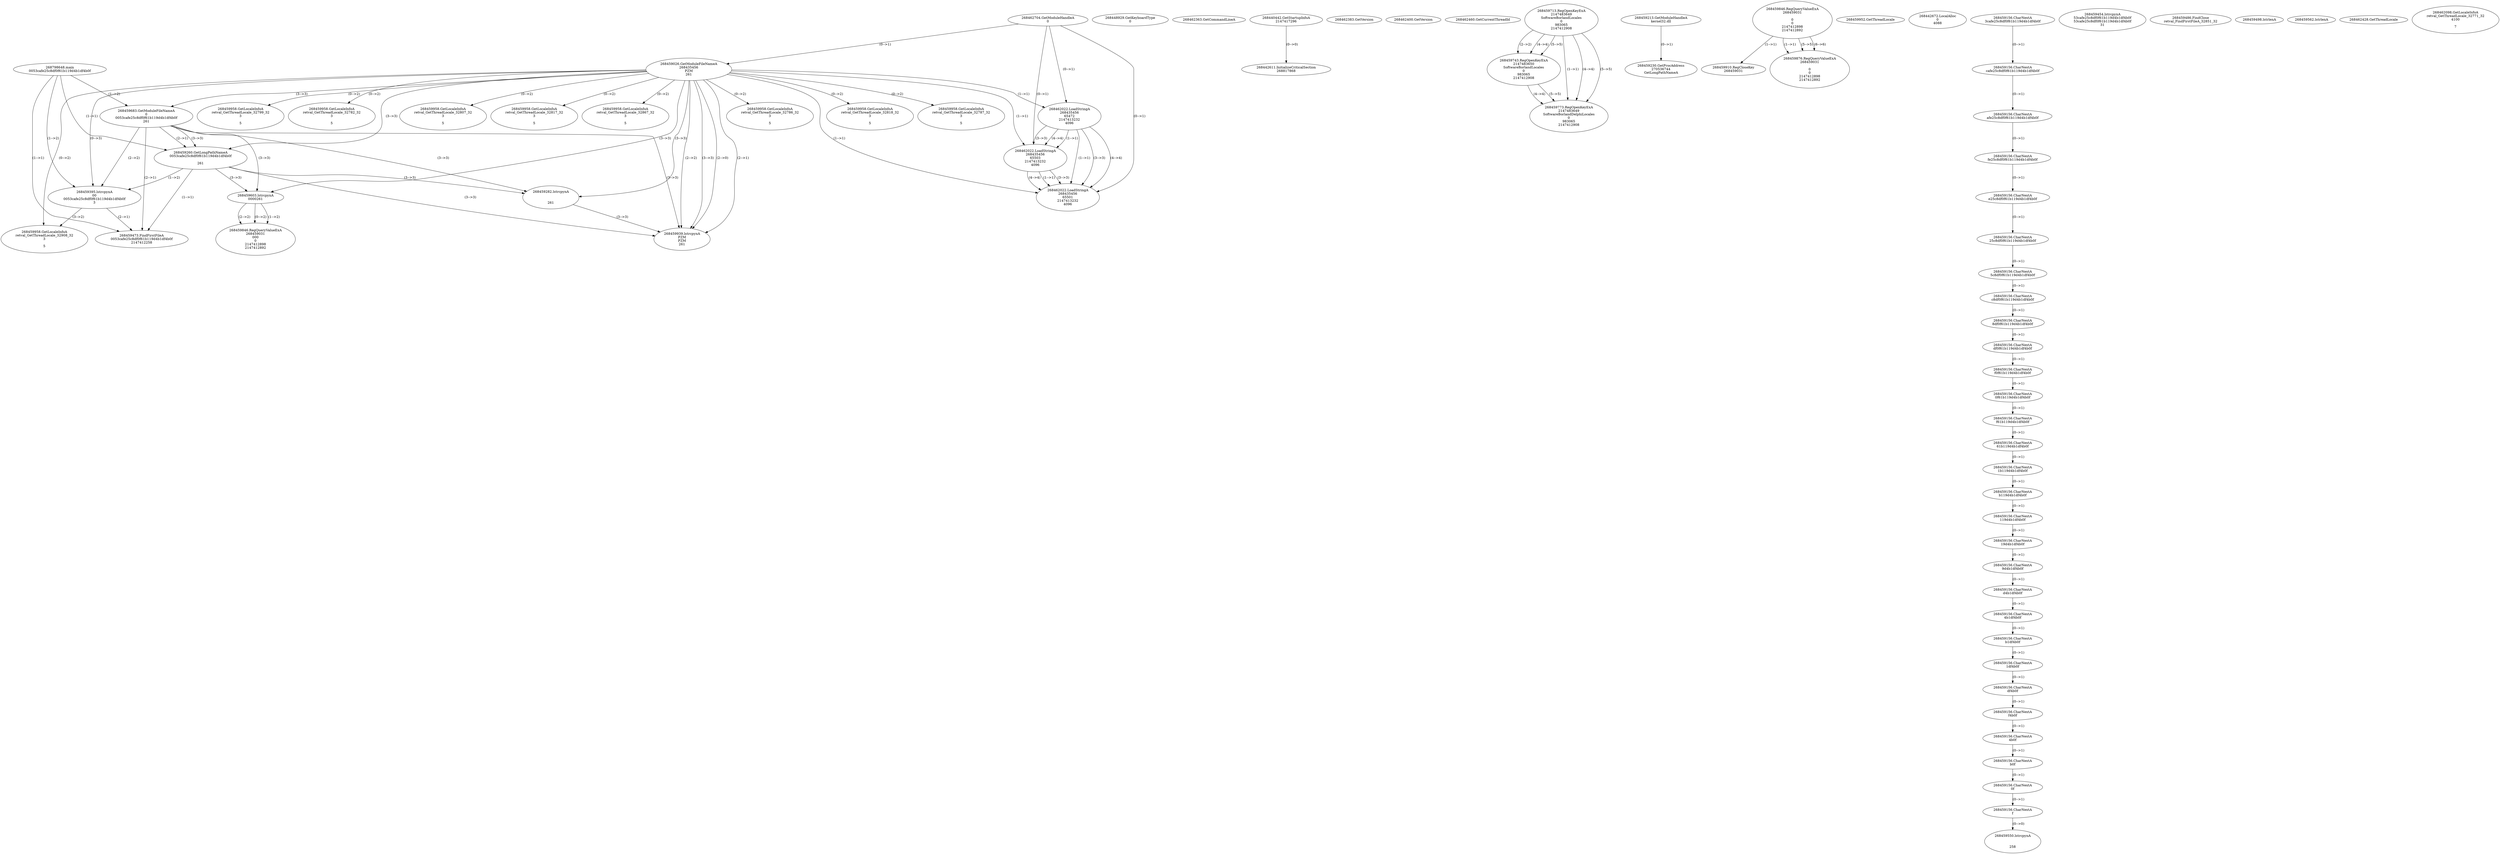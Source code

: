 // Global SCDG with merge call
digraph {
	0 [label="268798648.main
0053cafe25c8df0f61b119d4b1df4b0f"]
	1 [label="268462704.GetModuleHandleA
0"]
	2 [label="268448929.GetKeyboardType
0"]
	3 [label="268462363.GetCommandLineA
"]
	4 [label="268440442.GetStartupInfoA
2147417296"]
	5 [label="268462383.GetVersion
"]
	6 [label="268462400.GetVersion
"]
	7 [label="268462460.GetCurrentThreadId
"]
	8 [label="268459026.GetModuleFileNameA
268435456
PZM
261"]
	1 -> 8 [label="(0-->1)"]
	9 [label="268459683.GetModuleFileNameA
0
0053cafe25c8df0f61b119d4b1df4b0f
261"]
	0 -> 9 [label="(1-->2)"]
	8 -> 9 [label="(3-->3)"]
	10 [label="268459713.RegOpenKeyExA
2147483649
Software\Borland\Locales
0
983065
2147412908"]
	11 [label="268459213.GetModuleHandleA
kernel32.dll"]
	12 [label="268459230.GetProcAddress
270536744
GetLongPathNameA"]
	11 -> 12 [label="(0-->1)"]
	13 [label="268459260.GetLongPathNameA
0053cafe25c8df0f61b119d4b1df4b0f

261"]
	0 -> 13 [label="(1-->1)"]
	9 -> 13 [label="(2-->1)"]
	8 -> 13 [label="(3-->3)"]
	9 -> 13 [label="(3-->3)"]
	14 [label="268459282.lstrcpynA


261"]
	8 -> 14 [label="(3-->3)"]
	9 -> 14 [label="(3-->3)"]
	13 -> 14 [label="(3-->3)"]
	15 [label="268459846.RegQueryValueExA
268459031

0
0
2147412898
2147412892"]
	16 [label="268459910.RegCloseKey
268459031"]
	15 -> 16 [label="(1-->1)"]
	17 [label="268459939.lstrcpynA
PZM
PZM
261"]
	8 -> 17 [label="(2-->1)"]
	8 -> 17 [label="(2-->2)"]
	8 -> 17 [label="(3-->3)"]
	9 -> 17 [label="(3-->3)"]
	13 -> 17 [label="(3-->3)"]
	14 -> 17 [label="(3-->3)"]
	8 -> 17 [label="(2-->0)"]
	18 [label="268459952.GetThreadLocale
"]
	19 [label="268459958.GetLocaleInfoA
retval_GetThreadLocale_32786_32
3

5"]
	8 -> 19 [label="(0-->2)"]
	20 [label="268462022.LoadStringA
268435456
65472
2147413232
4096"]
	1 -> 20 [label="(0-->1)"]
	8 -> 20 [label="(1-->1)"]
	21 [label="268442611.InitializeCriticalSection
268817868"]
	4 -> 21 [label="(0-->0)"]
	22 [label="268442672.LocalAlloc
0
4088"]
	23 [label="268459743.RegOpenKeyExA
2147483650
Software\Borland\Locales
0
983065
2147412908"]
	10 -> 23 [label="(2-->2)"]
	10 -> 23 [label="(4-->4)"]
	10 -> 23 [label="(5-->5)"]
	24 [label="268459876.RegQueryValueExA
268459031

0
0
2147412898
2147412892"]
	15 -> 24 [label="(1-->1)"]
	15 -> 24 [label="(5-->5)"]
	15 -> 24 [label="(6-->6)"]
	25 [label="268459958.GetLocaleInfoA
retval_GetThreadLocale_32818_32
3

5"]
	8 -> 25 [label="(0-->2)"]
	26 [label="268459958.GetLocaleInfoA
retval_GetThreadLocale_32787_32
3

5"]
	8 -> 26 [label="(0-->2)"]
	27 [label="268462022.LoadStringA
268435456
65503
2147413232
4096"]
	1 -> 27 [label="(0-->1)"]
	8 -> 27 [label="(1-->1)"]
	20 -> 27 [label="(1-->1)"]
	20 -> 27 [label="(3-->3)"]
	20 -> 27 [label="(4-->4)"]
	28 [label="268459395.lstrcpynA
00
0053cafe25c8df0f61b119d4b1df4b0f
3"]
	0 -> 28 [label="(1-->2)"]
	9 -> 28 [label="(2-->2)"]
	13 -> 28 [label="(1-->2)"]
	8 -> 28 [label="(0-->3)"]
	29 [label="268459156.CharNextA
3cafe25c8df0f61b119d4b1df4b0f"]
	30 [label="268459156.CharNextA
cafe25c8df0f61b119d4b1df4b0f"]
	29 -> 30 [label="(0-->1)"]
	31 [label="268459156.CharNextA
afe25c8df0f61b119d4b1df4b0f"]
	30 -> 31 [label="(0-->1)"]
	32 [label="268459156.CharNextA
fe25c8df0f61b119d4b1df4b0f"]
	31 -> 32 [label="(0-->1)"]
	33 [label="268459156.CharNextA
e25c8df0f61b119d4b1df4b0f"]
	32 -> 33 [label="(0-->1)"]
	34 [label="268459156.CharNextA
25c8df0f61b119d4b1df4b0f"]
	33 -> 34 [label="(0-->1)"]
	35 [label="268459156.CharNextA
5c8df0f61b119d4b1df4b0f"]
	34 -> 35 [label="(0-->1)"]
	36 [label="268459156.CharNextA
c8df0f61b119d4b1df4b0f"]
	35 -> 36 [label="(0-->1)"]
	37 [label="268459156.CharNextA
8df0f61b119d4b1df4b0f"]
	36 -> 37 [label="(0-->1)"]
	38 [label="268459156.CharNextA
df0f61b119d4b1df4b0f"]
	37 -> 38 [label="(0-->1)"]
	39 [label="268459156.CharNextA
f0f61b119d4b1df4b0f"]
	38 -> 39 [label="(0-->1)"]
	40 [label="268459156.CharNextA
0f61b119d4b1df4b0f"]
	39 -> 40 [label="(0-->1)"]
	41 [label="268459156.CharNextA
f61b119d4b1df4b0f"]
	40 -> 41 [label="(0-->1)"]
	42 [label="268459156.CharNextA
61b119d4b1df4b0f"]
	41 -> 42 [label="(0-->1)"]
	43 [label="268459156.CharNextA
1b119d4b1df4b0f"]
	42 -> 43 [label="(0-->1)"]
	44 [label="268459156.CharNextA
b119d4b1df4b0f"]
	43 -> 44 [label="(0-->1)"]
	45 [label="268459156.CharNextA
119d4b1df4b0f"]
	44 -> 45 [label="(0-->1)"]
	46 [label="268459156.CharNextA
19d4b1df4b0f"]
	45 -> 46 [label="(0-->1)"]
	47 [label="268459156.CharNextA
9d4b1df4b0f"]
	46 -> 47 [label="(0-->1)"]
	48 [label="268459156.CharNextA
d4b1df4b0f"]
	47 -> 48 [label="(0-->1)"]
	49 [label="268459156.CharNextA
4b1df4b0f"]
	48 -> 49 [label="(0-->1)"]
	50 [label="268459156.CharNextA
b1df4b0f"]
	49 -> 50 [label="(0-->1)"]
	51 [label="268459156.CharNextA
1df4b0f"]
	50 -> 51 [label="(0-->1)"]
	52 [label="268459156.CharNextA
df4b0f"]
	51 -> 52 [label="(0-->1)"]
	53 [label="268459156.CharNextA
f4b0f"]
	52 -> 53 [label="(0-->1)"]
	54 [label="268459156.CharNextA
4b0f"]
	53 -> 54 [label="(0-->1)"]
	55 [label="268459156.CharNextA
b0f"]
	54 -> 55 [label="(0-->1)"]
	56 [label="268459156.CharNextA
0f"]
	55 -> 56 [label="(0-->1)"]
	57 [label="268459156.CharNextA
f"]
	56 -> 57 [label="(0-->1)"]
	58 [label="268459454.lstrcpynA
53cafe25c8df0f61b119d4b1df4b0f
53cafe25c8df0f61b119d4b1df4b0f
31"]
	59 [label="268459473.FindFirstFileA
0053cafe25c8df0f61b119d4b1df4b0f
2147412258"]
	0 -> 59 [label="(1-->1)"]
	9 -> 59 [label="(2-->1)"]
	13 -> 59 [label="(1-->1)"]
	28 -> 59 [label="(2-->1)"]
	60 [label="268459486.FindClose
retval_FindFirstFileA_32851_32"]
	61 [label="268459498.lstrlenA
"]
	62 [label="268459550.lstrcpynA


258"]
	57 -> 62 [label="(0-->0)"]
	63 [label="268459562.lstrlenA
"]
	64 [label="268459603.lstrcpynA
00\
00\
261"]
	8 -> 64 [label="(3-->3)"]
	9 -> 64 [label="(3-->3)"]
	13 -> 64 [label="(3-->3)"]
	65 [label="268459846.RegQueryValueExA
268459031
00\
0
0
2147412898
2147412892"]
	64 -> 65 [label="(1-->2)"]
	64 -> 65 [label="(2-->2)"]
	64 -> 65 [label="(0-->2)"]
	66 [label="268459958.GetLocaleInfoA
retval_GetThreadLocale_32908_32
3

5"]
	8 -> 66 [label="(0-->2)"]
	28 -> 66 [label="(3-->2)"]
	67 [label="268459958.GetLocaleInfoA
retval_GetThreadLocale_32799_32
3

5"]
	8 -> 67 [label="(0-->2)"]
	68 [label="268462022.LoadStringA
268435456
65501
2147413232
4096"]
	1 -> 68 [label="(0-->1)"]
	8 -> 68 [label="(1-->1)"]
	20 -> 68 [label="(1-->1)"]
	27 -> 68 [label="(1-->1)"]
	20 -> 68 [label="(3-->3)"]
	27 -> 68 [label="(3-->3)"]
	20 -> 68 [label="(4-->4)"]
	27 -> 68 [label="(4-->4)"]
	69 [label="268459773.RegOpenKeyExA
2147483649
Software\Borland\Delphi\Locales
0
983065
2147412908"]
	10 -> 69 [label="(1-->1)"]
	10 -> 69 [label="(4-->4)"]
	23 -> 69 [label="(4-->4)"]
	10 -> 69 [label="(5-->5)"]
	23 -> 69 [label="(5-->5)"]
	70 [label="268459958.GetLocaleInfoA
retval_GetThreadLocale_32782_32
3

5"]
	8 -> 70 [label="(0-->2)"]
	71 [label="268459958.GetLocaleInfoA
retval_GetThreadLocale_32807_32
3

5"]
	8 -> 71 [label="(0-->2)"]
	72 [label="268459958.GetLocaleInfoA
retval_GetThreadLocale_32817_32
3

5"]
	8 -> 72 [label="(0-->2)"]
	73 [label="268462428.GetThreadLocale
"]
	74 [label="268462098.GetLocaleInfoA
retval_GetThreadLocale_32771_32
4100

7"]
	75 [label="268459958.GetLocaleInfoA
retval_GetThreadLocale_32867_32
3

5"]
	8 -> 75 [label="(0-->2)"]
}
